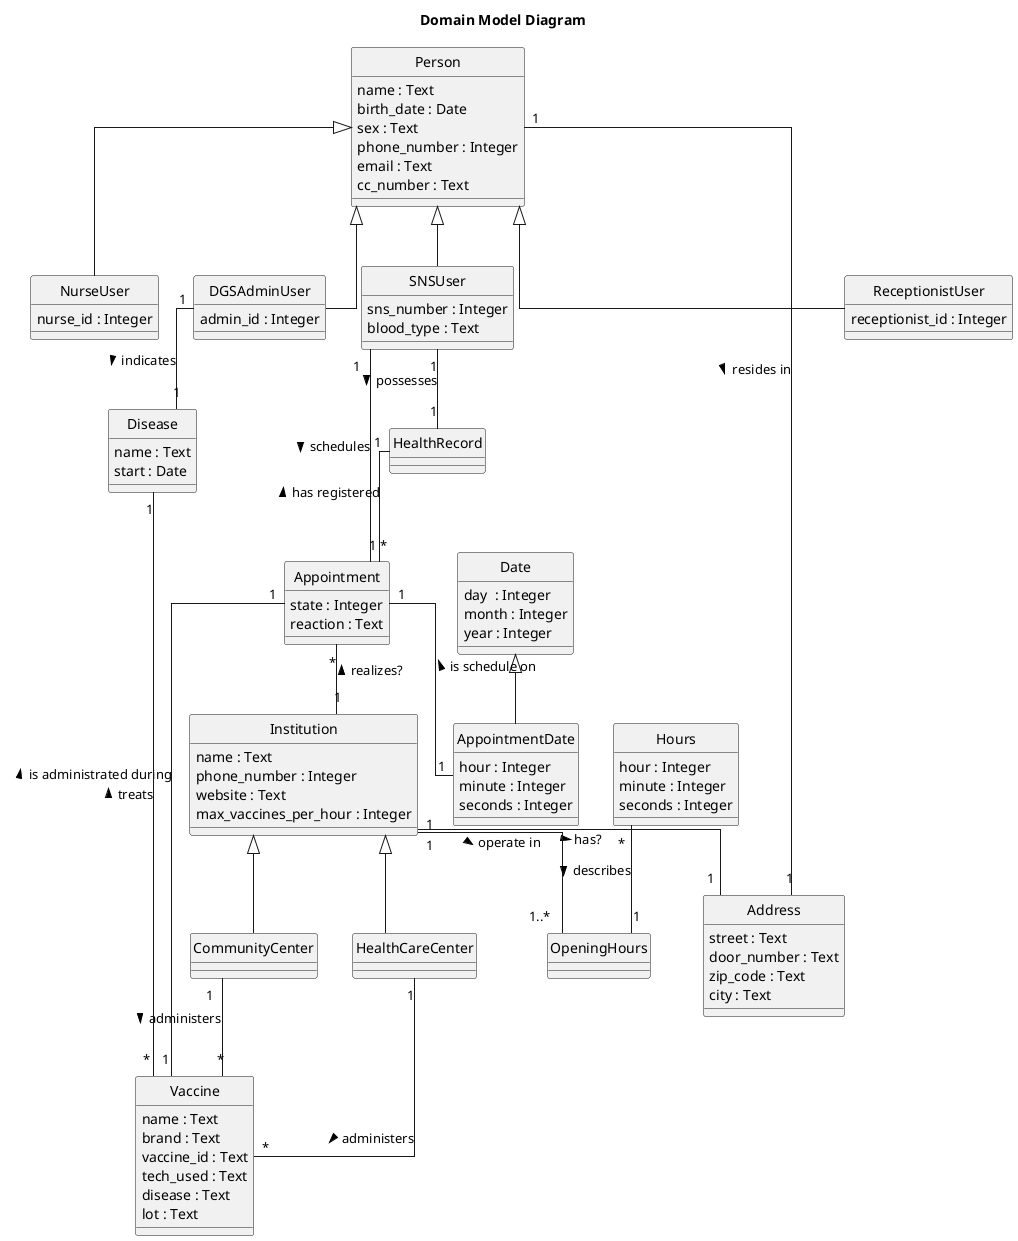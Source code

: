 @startuml
'https://plantuml.com/class-diagram

hide circle
top to bottom direction
skinparam linetype ortho
title Domain Model Diagram

class Person {
    name : Text
    birth_date : Date
    sex : Text
    'address : Address
    phone_number : Integer
    email : Text
    cc_number : Text
}
class NurseUser {
    nurse_id : Integer
}
class SNSUser {
    sns_number : Integer
    blood_type : Text
    'health_record : HealthRecord*
}
class ReceptionistUser {
    receptionist_id : Integer
}
class DGSAdminUser {
    admin_id : Integer
    'priority_pandemic : Disease*
}
class Vaccine {
    name : Text
    brand : Text
    vaccine_id : Text
    tech_used : Text
    disease : Text
    lot : Text
}
class Appointment {
    'patient : SNSUser*
    'institution : Institution*
    'date : AppointmentDate
    'vaccine : Vaccine*
    state : Integer
    reaction : Text
}
class Institution {
    'address : Address
    name : Text
    phone_number : Integer
    website : Text
    'opening_hours : OpeningHours
    max_vaccines_per_hour : Integer
}
class HealthCareCenter {
    'treatment : List<Vaccine*>

}
class CommunityCenter {
    'pandemic_treatment : Vaccine*
}
class Address {
    street : Text
    door_number : Text
    zip_code : Text
    city : Text
}
class Date {
    day  : Integer
    month : Integer
    year : Integer
}
class AppointmentDate {
    hour : Integer
    minute : Integer
    seconds : Integer
}
class Hours {
    hour : Integer
    minute : Integer
    seconds : Integer
}
class HealthRecord {
    'patient : SNSUser*
    'vaccine_record : List<Appointment*>
}
class OpeningHours {
    'business_days_open : Hours
    'business_days_closed : Hours
    'saturday_open : Hours
    'saturday_closed : Hours
    'sunday_open : Hours
    'sunday_closed : Hours
}
class Disease {
    name : Text
    start : Date
    'vaccine : Vaccine*
}

Person <|-- NurseUser
Person <|-- SNSUser
Person <|-- ReceptionistUser
Person <|-- DGSAdminUser
Person "1" -- "1"  Address: resides in >
Institution <|-- HealthCareCenter
Institution <|-- CommunityCenter
HealthCareCenter "1" -- "*" Vaccine: administers >
CommunityCenter "1" -- "*" Vaccine: administers >
SNSUser "1" -- "1" HealthRecord: possesses >
HealthRecord "1" -- "*" Appointment: < has registered
Institution "1" -- "1" Address: has? >
Institution "1" -- "1..*" OpeningHours: operate in >
Date <|-- AppointmentDate
DGSAdminUser "1" -- "1" Disease: indicates >
Appointment "1" -- "1" SNSUser: < schedules
Appointment "*" -- "1" Institution: < realizes?
Appointment "1" -- "1" AppointmentDate: < is schedule on
Appointment "1" -- "1" Vaccine: < is administrated during
Disease "1" -- "*" Vaccine: < treats
Hours "*" -- "1" OpeningHours: describes >

@enduml